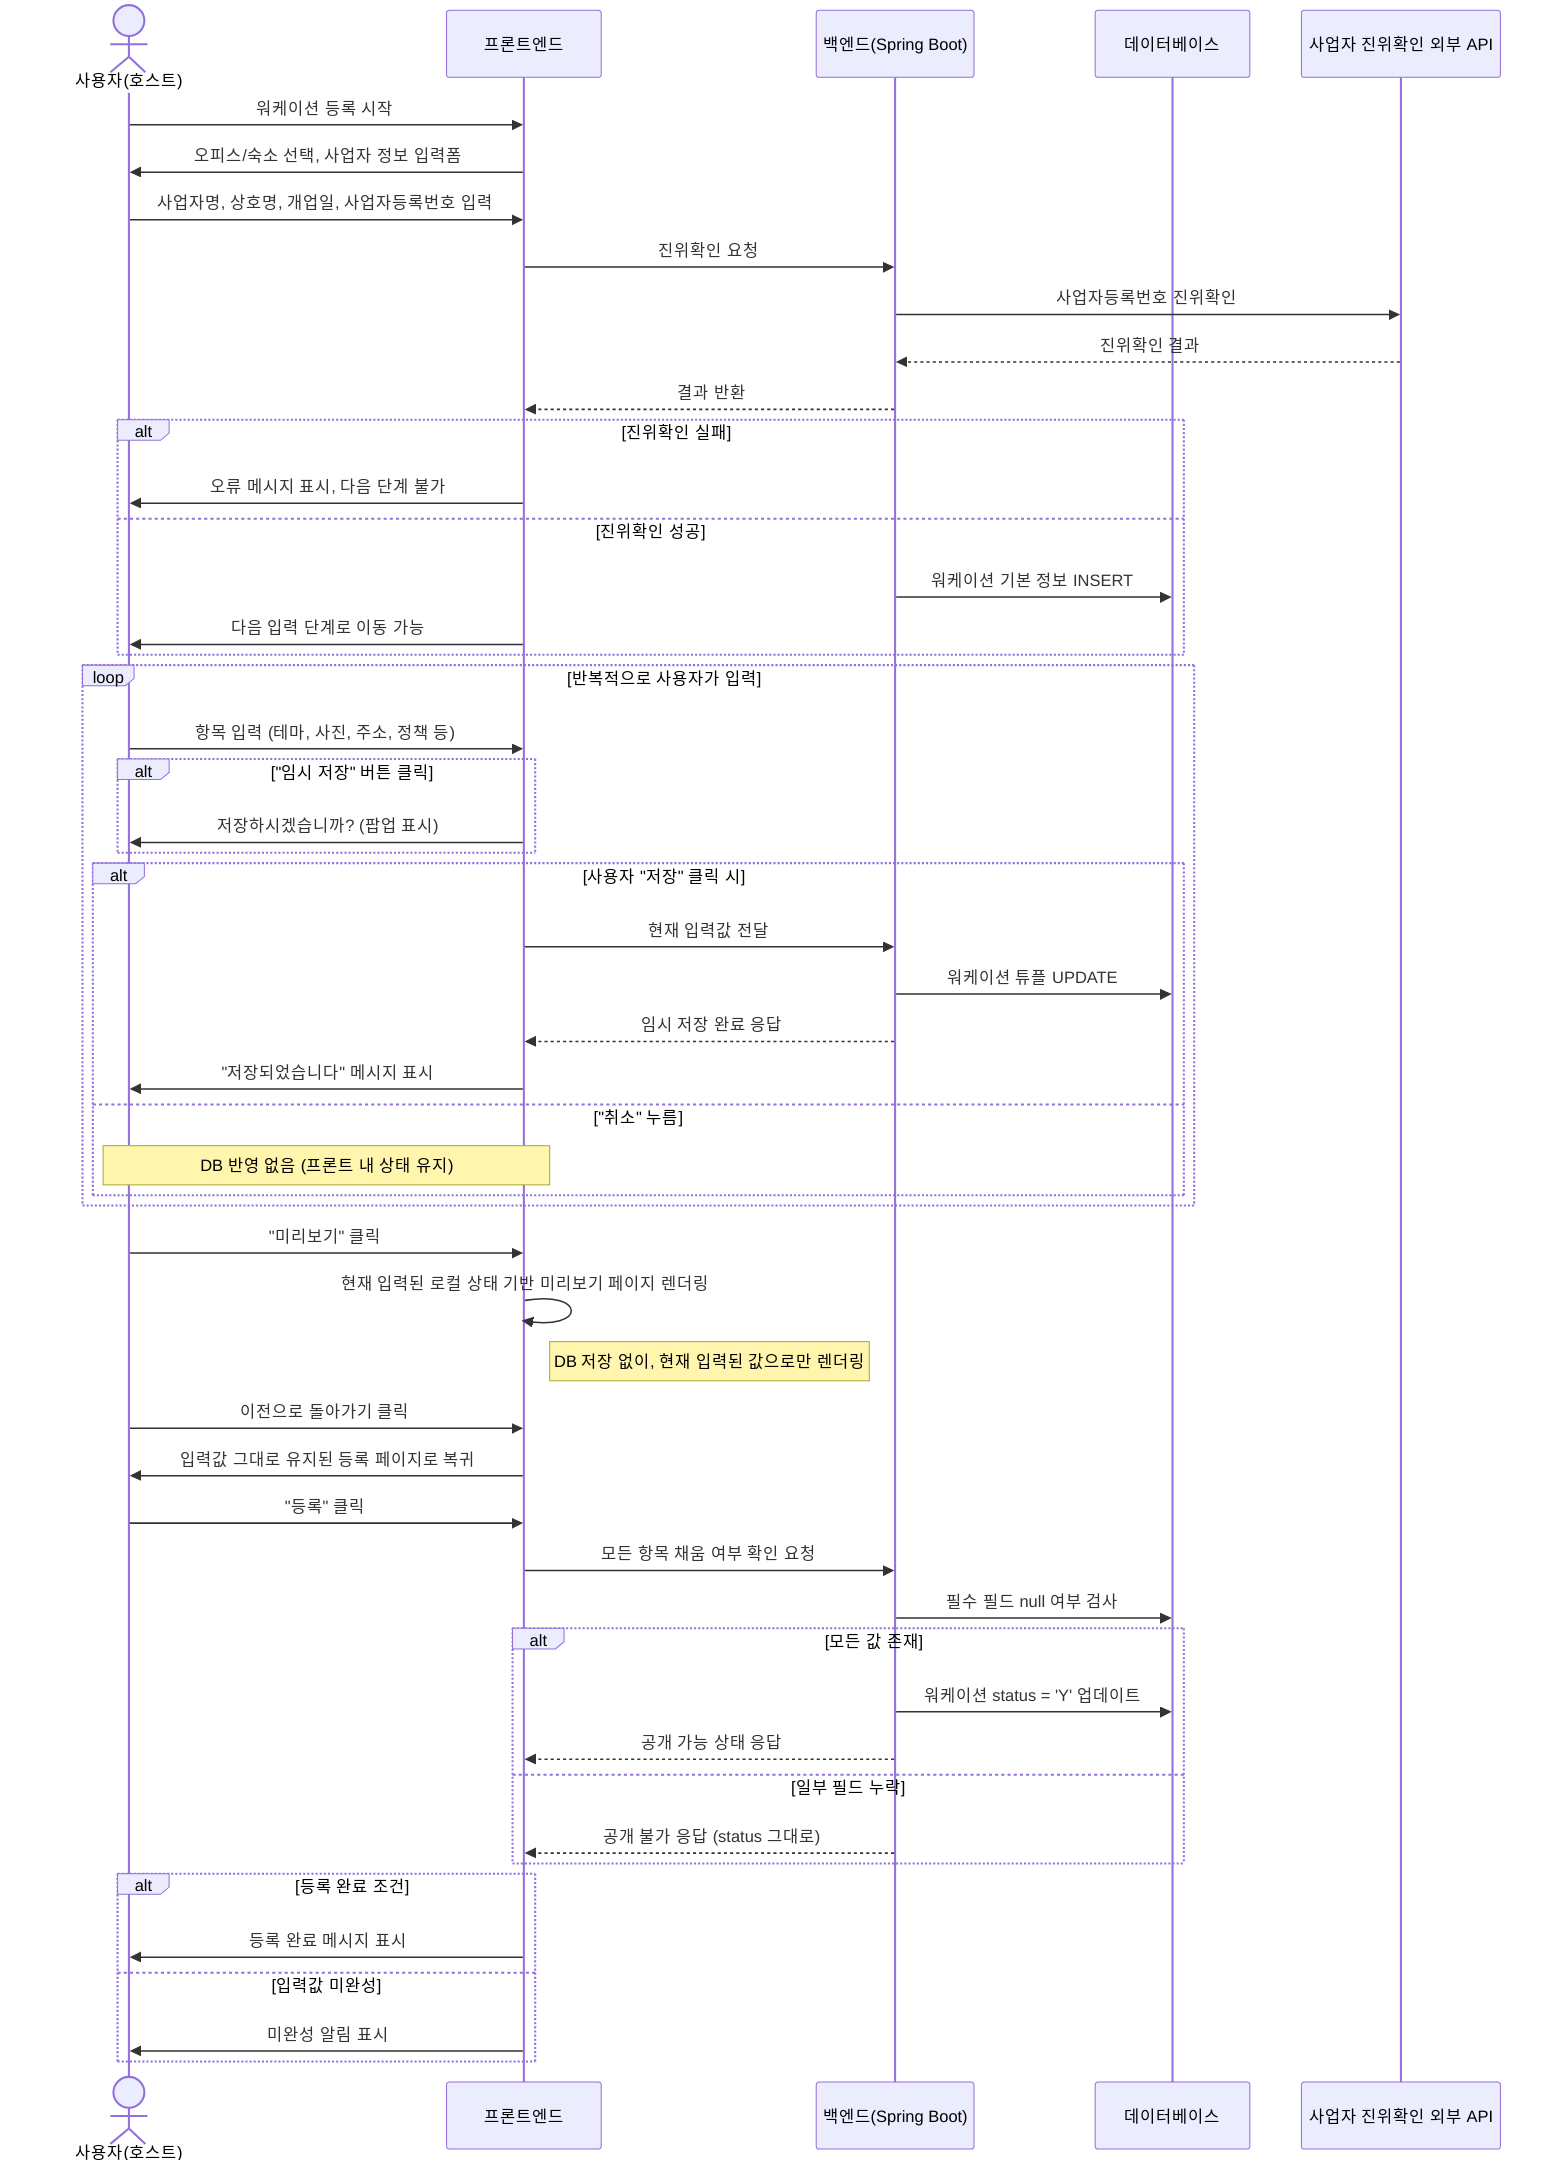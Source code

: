 sequenceDiagram
    actor Host as 사용자(호스트)
    participant Frontend as 프론트엔드
    participant SpringBoot as 백엔드(Spring Boot)
    participant DB as 데이터베이스
    participant GovAPI as 사업자 진위확인 외부 API

    %% 1. 호스트 신청 및 진위확인
    Host->>Frontend: 워케이션 등록 시작
    Frontend->>Host: 오피스/숙소 선택, 사업자 정보 입력폼

    Host->>Frontend: 사업자명, 상호명, 개업일, 사업자등록번호 입력
    Frontend->>SpringBoot: 진위확인 요청
    SpringBoot->>GovAPI: 사업자등록번호 진위확인
    GovAPI-->>SpringBoot: 진위확인 결과
    SpringBoot-->>Frontend: 결과 반환

    alt 진위확인 실패
        Frontend->>Host: 오류 메시지 표시, 다음 단계 불가
    else 진위확인 성공
        SpringBoot->>DB: 워케이션 기본 정보 INSERT
        Frontend->>Host: 다음 입력 단계로 이동 가능
    end

     %% 2~6. 입력 단계 반복 (임시 저장 가능)
    loop 반복적으로 사용자가 입력
        Host->>Frontend: 항목 입력 (테마, 사진, 주소, 정책 등)
        alt "임시 저장" 버튼 클릭
            Frontend->>Host: 저장하시겠습니까? (팝업 표시)
        end

        alt 사용자 "저장" 클릭 시
            Frontend->>SpringBoot: 현재 입력값 전달
            SpringBoot->>DB: 워케이션 튜플 UPDATE
            SpringBoot-->>Frontend: 임시 저장 완료 응답
            Frontend->>Host: "저장되었습니다" 메시지 표시
        else "취소" 누름
            Note over Host, Frontend: DB 반영 없음 (프론트 내 상태 유지)
        end
    end

    %% 📌 미리보기
    Host->>Frontend: "미리보기" 클릭
    Frontend->>Frontend: 현재 입력된 로컬 상태 기반 미리보기 페이지 렌더링
    Note right of Frontend: DB 저장 없이, 현재 입력된 값으로만 렌더링

    Host->>Frontend: 이전으로 돌아가기 클릭
    Frontend->>Host: 입력값 그대로 유지된 등록 페이지로 복귀

    %% 7. 상태 판단 (등록 이후)
    Host->>Frontend: "등록" 클릭
    Frontend->>SpringBoot: 모든 항목 채움 여부 확인 요청
    SpringBoot->>DB: 필수 필드 null 여부 검사
    alt 모든 값 존재
        SpringBoot->>DB: 워케이션 status = 'Y' 업데이트
        SpringBoot-->>Frontend: 공개 가능 상태 응답
    else 일부 필드 누락
        SpringBoot-->>Frontend: 공개 불가 응답 (status 그대로)
    end

    alt 등록 완료 조건
        Frontend->>Host: 등록 완료 메시지 표시
    else 입력값 미완성
        Frontend->>Host: 미완성 알림 표시
    end